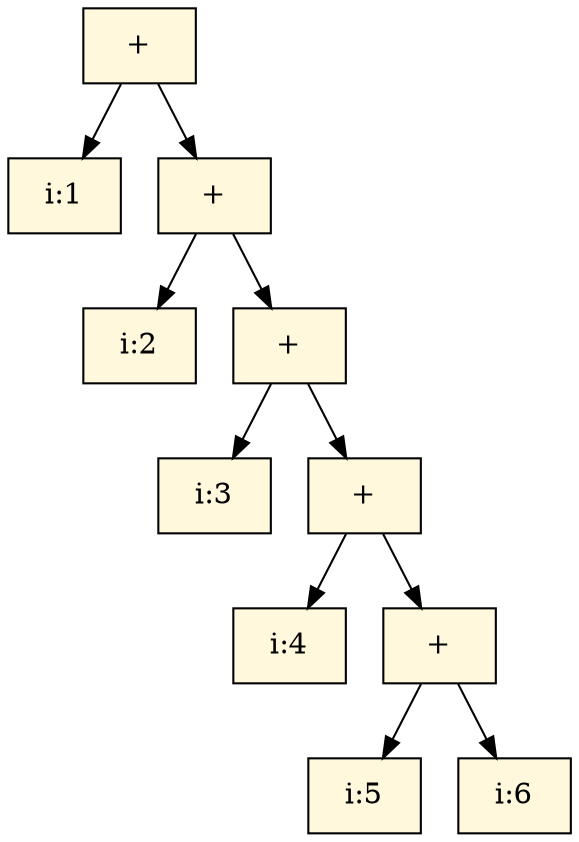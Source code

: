 digraph AST {
node [shape="box",style="filled",fillcolor="cornsilk"]10 [label="+"]
10 -> 0
10 -> 9
0 [label="i:1"]
9 [label="+"]
9 -> 1
9 -> 8
1 [label="i:2"]
8 [label="+"]
8 -> 2
8 -> 7
2 [label="i:3"]
7 [label="+"]
7 -> 3
7 -> 6
3 [label="i:4"]
6 [label="+"]
6 -> 4
6 -> 5
4 [label="i:5"]
5 [label="i:6"]
}
